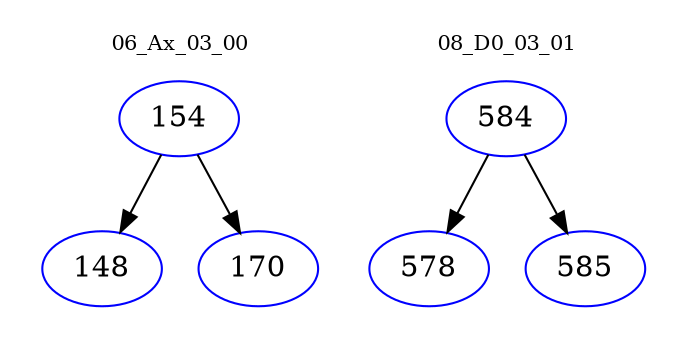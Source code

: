 digraph{
subgraph cluster_0 {
color = white
label = "06_Ax_03_00";
fontsize=10;
T0_154 [label="154", color="blue"]
T0_154 -> T0_148 [color="black"]
T0_148 [label="148", color="blue"]
T0_154 -> T0_170 [color="black"]
T0_170 [label="170", color="blue"]
}
subgraph cluster_1 {
color = white
label = "08_D0_03_01";
fontsize=10;
T1_584 [label="584", color="blue"]
T1_584 -> T1_578 [color="black"]
T1_578 [label="578", color="blue"]
T1_584 -> T1_585 [color="black"]
T1_585 [label="585", color="blue"]
}
}
